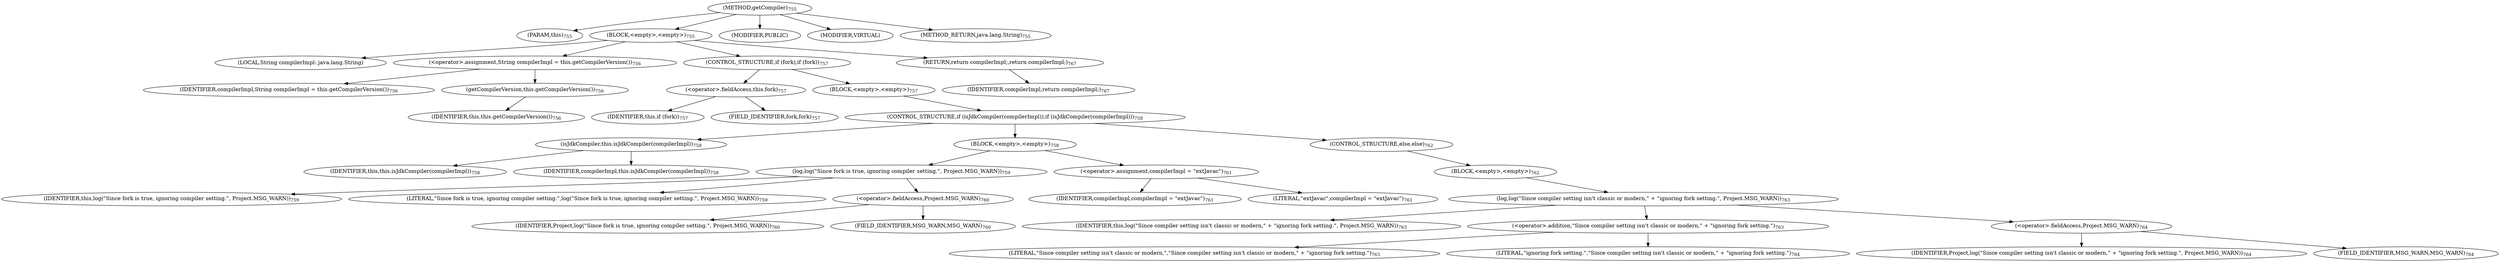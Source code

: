 digraph "getCompiler" {  
"1463" [label = <(METHOD,getCompiler)<SUB>755</SUB>> ]
"68" [label = <(PARAM,this)<SUB>755</SUB>> ]
"1464" [label = <(BLOCK,&lt;empty&gt;,&lt;empty&gt;)<SUB>755</SUB>> ]
"1465" [label = <(LOCAL,String compilerImpl: java.lang.String)> ]
"1466" [label = <(&lt;operator&gt;.assignment,String compilerImpl = this.getCompilerVersion())<SUB>756</SUB>> ]
"1467" [label = <(IDENTIFIER,compilerImpl,String compilerImpl = this.getCompilerVersion())<SUB>756</SUB>> ]
"1468" [label = <(getCompilerVersion,this.getCompilerVersion())<SUB>756</SUB>> ]
"67" [label = <(IDENTIFIER,this,this.getCompilerVersion())<SUB>756</SUB>> ]
"1469" [label = <(CONTROL_STRUCTURE,if (fork),if (fork))<SUB>757</SUB>> ]
"1470" [label = <(&lt;operator&gt;.fieldAccess,this.fork)<SUB>757</SUB>> ]
"1471" [label = <(IDENTIFIER,this,if (fork))<SUB>757</SUB>> ]
"1472" [label = <(FIELD_IDENTIFIER,fork,fork)<SUB>757</SUB>> ]
"1473" [label = <(BLOCK,&lt;empty&gt;,&lt;empty&gt;)<SUB>757</SUB>> ]
"1474" [label = <(CONTROL_STRUCTURE,if (isJdkCompiler(compilerImpl)),if (isJdkCompiler(compilerImpl)))<SUB>758</SUB>> ]
"1475" [label = <(isJdkCompiler,this.isJdkCompiler(compilerImpl))<SUB>758</SUB>> ]
"69" [label = <(IDENTIFIER,this,this.isJdkCompiler(compilerImpl))<SUB>758</SUB>> ]
"1476" [label = <(IDENTIFIER,compilerImpl,this.isJdkCompiler(compilerImpl))<SUB>758</SUB>> ]
"1477" [label = <(BLOCK,&lt;empty&gt;,&lt;empty&gt;)<SUB>758</SUB>> ]
"1478" [label = <(log,log(&quot;Since fork is true, ignoring compiler setting.&quot;, Project.MSG_WARN))<SUB>759</SUB>> ]
"70" [label = <(IDENTIFIER,this,log(&quot;Since fork is true, ignoring compiler setting.&quot;, Project.MSG_WARN))<SUB>759</SUB>> ]
"1479" [label = <(LITERAL,&quot;Since fork is true, ignoring compiler setting.&quot;,log(&quot;Since fork is true, ignoring compiler setting.&quot;, Project.MSG_WARN))<SUB>759</SUB>> ]
"1480" [label = <(&lt;operator&gt;.fieldAccess,Project.MSG_WARN)<SUB>760</SUB>> ]
"1481" [label = <(IDENTIFIER,Project,log(&quot;Since fork is true, ignoring compiler setting.&quot;, Project.MSG_WARN))<SUB>760</SUB>> ]
"1482" [label = <(FIELD_IDENTIFIER,MSG_WARN,MSG_WARN)<SUB>760</SUB>> ]
"1483" [label = <(&lt;operator&gt;.assignment,compilerImpl = &quot;extJavac&quot;)<SUB>761</SUB>> ]
"1484" [label = <(IDENTIFIER,compilerImpl,compilerImpl = &quot;extJavac&quot;)<SUB>761</SUB>> ]
"1485" [label = <(LITERAL,&quot;extJavac&quot;,compilerImpl = &quot;extJavac&quot;)<SUB>761</SUB>> ]
"1486" [label = <(CONTROL_STRUCTURE,else,else)<SUB>762</SUB>> ]
"1487" [label = <(BLOCK,&lt;empty&gt;,&lt;empty&gt;)<SUB>762</SUB>> ]
"1488" [label = <(log,log(&quot;Since compiler setting isn't classic or modern,&quot; + &quot;ignoring fork setting.&quot;, Project.MSG_WARN))<SUB>763</SUB>> ]
"71" [label = <(IDENTIFIER,this,log(&quot;Since compiler setting isn't classic or modern,&quot; + &quot;ignoring fork setting.&quot;, Project.MSG_WARN))<SUB>763</SUB>> ]
"1489" [label = <(&lt;operator&gt;.addition,&quot;Since compiler setting isn't classic or modern,&quot; + &quot;ignoring fork setting.&quot;)<SUB>763</SUB>> ]
"1490" [label = <(LITERAL,&quot;Since compiler setting isn't classic or modern,&quot;,&quot;Since compiler setting isn't classic or modern,&quot; + &quot;ignoring fork setting.&quot;)<SUB>763</SUB>> ]
"1491" [label = <(LITERAL,&quot;ignoring fork setting.&quot;,&quot;Since compiler setting isn't classic or modern,&quot; + &quot;ignoring fork setting.&quot;)<SUB>764</SUB>> ]
"1492" [label = <(&lt;operator&gt;.fieldAccess,Project.MSG_WARN)<SUB>764</SUB>> ]
"1493" [label = <(IDENTIFIER,Project,log(&quot;Since compiler setting isn't classic or modern,&quot; + &quot;ignoring fork setting.&quot;, Project.MSG_WARN))<SUB>764</SUB>> ]
"1494" [label = <(FIELD_IDENTIFIER,MSG_WARN,MSG_WARN)<SUB>764</SUB>> ]
"1495" [label = <(RETURN,return compilerImpl;,return compilerImpl;)<SUB>767</SUB>> ]
"1496" [label = <(IDENTIFIER,compilerImpl,return compilerImpl;)<SUB>767</SUB>> ]
"1497" [label = <(MODIFIER,PUBLIC)> ]
"1498" [label = <(MODIFIER,VIRTUAL)> ]
"1499" [label = <(METHOD_RETURN,java.lang.String)<SUB>755</SUB>> ]
  "1463" -> "68" 
  "1463" -> "1464" 
  "1463" -> "1497" 
  "1463" -> "1498" 
  "1463" -> "1499" 
  "1464" -> "1465" 
  "1464" -> "1466" 
  "1464" -> "1469" 
  "1464" -> "1495" 
  "1466" -> "1467" 
  "1466" -> "1468" 
  "1468" -> "67" 
  "1469" -> "1470" 
  "1469" -> "1473" 
  "1470" -> "1471" 
  "1470" -> "1472" 
  "1473" -> "1474" 
  "1474" -> "1475" 
  "1474" -> "1477" 
  "1474" -> "1486" 
  "1475" -> "69" 
  "1475" -> "1476" 
  "1477" -> "1478" 
  "1477" -> "1483" 
  "1478" -> "70" 
  "1478" -> "1479" 
  "1478" -> "1480" 
  "1480" -> "1481" 
  "1480" -> "1482" 
  "1483" -> "1484" 
  "1483" -> "1485" 
  "1486" -> "1487" 
  "1487" -> "1488" 
  "1488" -> "71" 
  "1488" -> "1489" 
  "1488" -> "1492" 
  "1489" -> "1490" 
  "1489" -> "1491" 
  "1492" -> "1493" 
  "1492" -> "1494" 
  "1495" -> "1496" 
}
